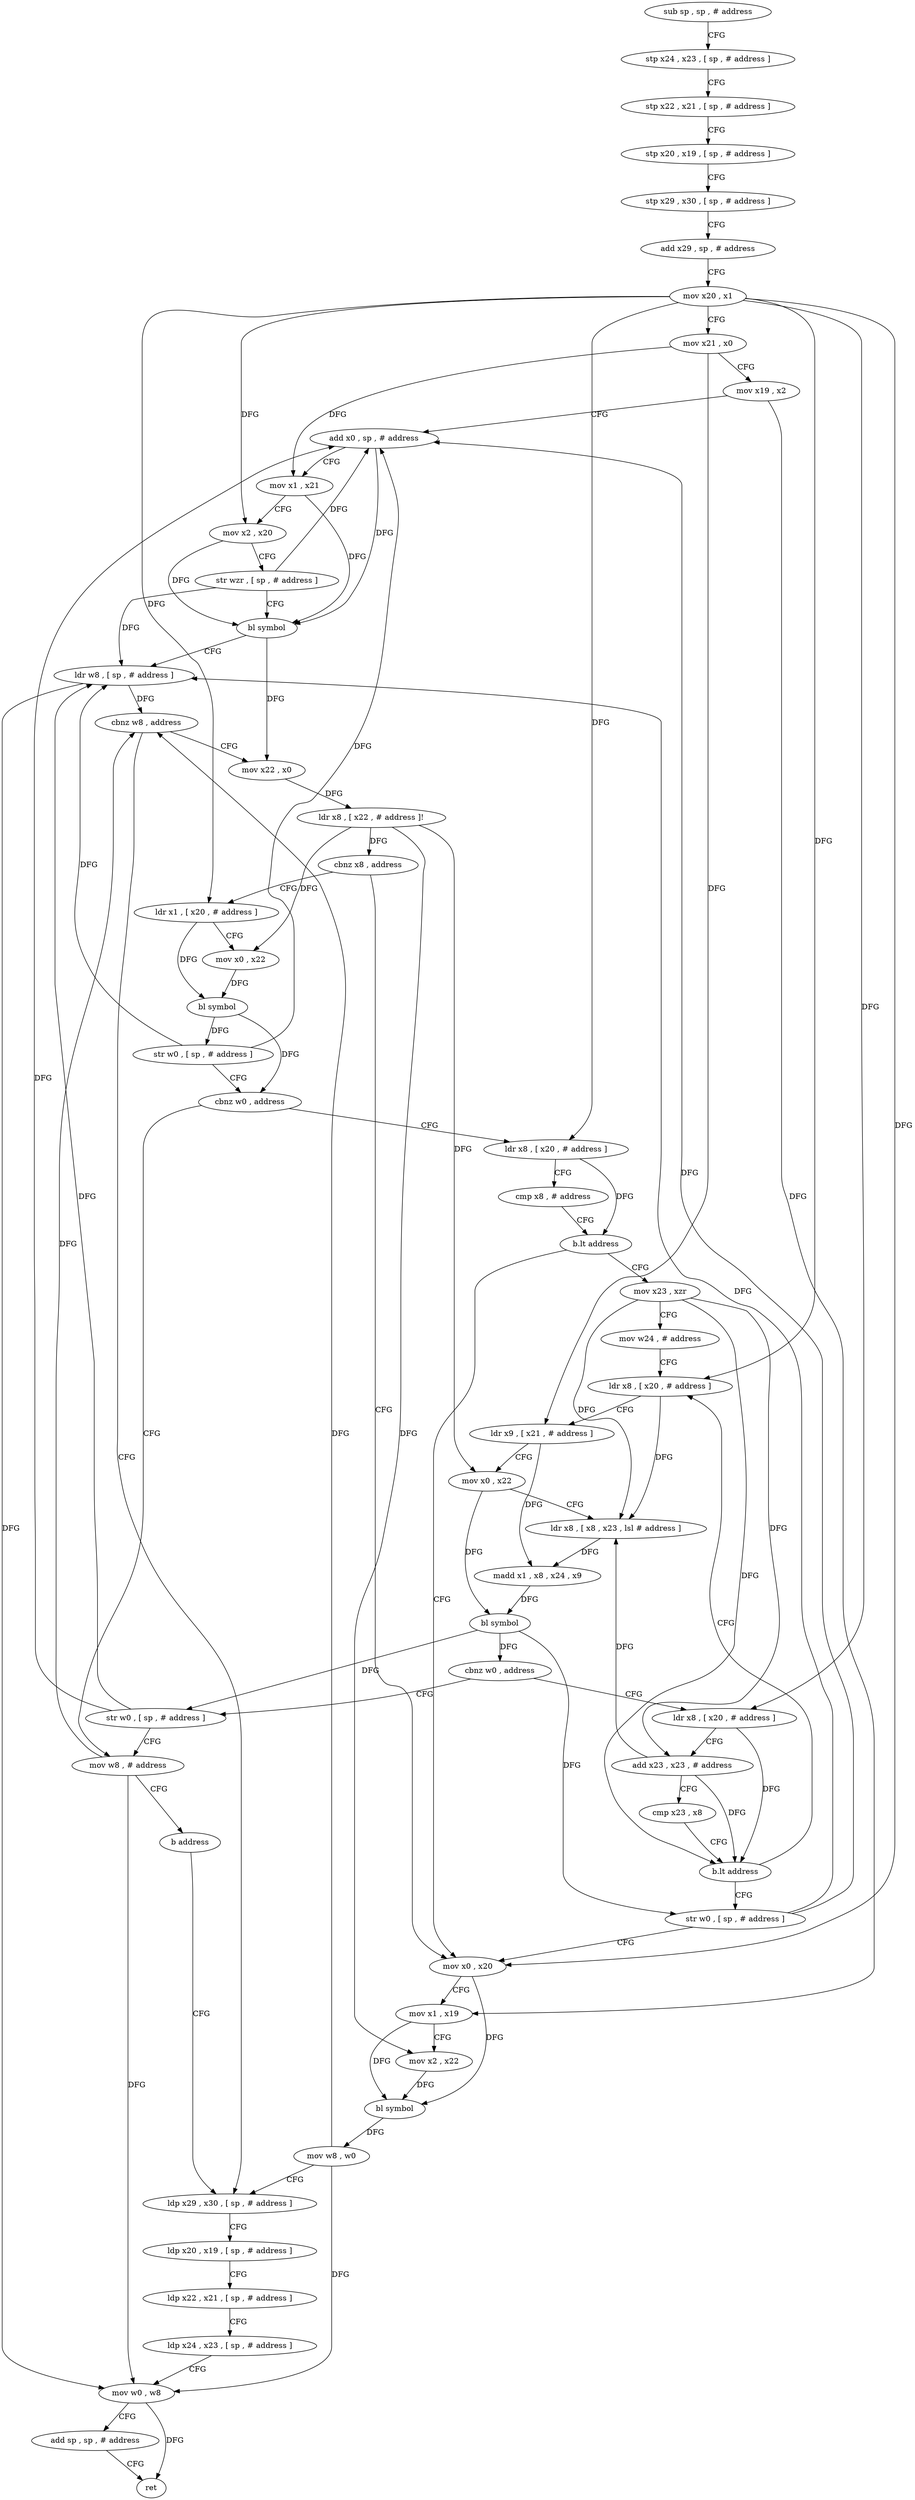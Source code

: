 digraph "func" {
"4259856" [label = "sub sp , sp , # address" ]
"4259860" [label = "stp x24 , x23 , [ sp , # address ]" ]
"4259864" [label = "stp x22 , x21 , [ sp , # address ]" ]
"4259868" [label = "stp x20 , x19 , [ sp , # address ]" ]
"4259872" [label = "stp x29 , x30 , [ sp , # address ]" ]
"4259876" [label = "add x29 , sp , # address" ]
"4259880" [label = "mov x20 , x1" ]
"4259884" [label = "mov x21 , x0" ]
"4259888" [label = "mov x19 , x2" ]
"4259892" [label = "add x0 , sp , # address" ]
"4259896" [label = "mov x1 , x21" ]
"4259900" [label = "mov x2 , x20" ]
"4259904" [label = "str wzr , [ sp , # address ]" ]
"4259908" [label = "bl symbol" ]
"4259912" [label = "ldr w8 , [ sp , # address ]" ]
"4259916" [label = "cbnz w8 , address" ]
"4260040" [label = "ldp x29 , x30 , [ sp , # address ]" ]
"4259920" [label = "mov x22 , x0" ]
"4260044" [label = "ldp x20 , x19 , [ sp , # address ]" ]
"4260048" [label = "ldp x22 , x21 , [ sp , # address ]" ]
"4260052" [label = "ldp x24 , x23 , [ sp , # address ]" ]
"4260056" [label = "mov w0 , w8" ]
"4260060" [label = "add sp , sp , # address" ]
"4260064" [label = "ret" ]
"4259924" [label = "ldr x8 , [ x22 , # address ]!" ]
"4259928" [label = "cbnz x8 , address" ]
"4260020" [label = "mov x0 , x20" ]
"4259932" [label = "ldr x1 , [ x20 , # address ]" ]
"4260024" [label = "mov x1 , x19" ]
"4260028" [label = "mov x2 , x22" ]
"4260032" [label = "bl symbol" ]
"4260036" [label = "mov w8 , w0" ]
"4259936" [label = "mov x0 , x22" ]
"4259940" [label = "bl symbol" ]
"4259944" [label = "str w0 , [ sp , # address ]" ]
"4259948" [label = "cbnz w0 , address" ]
"4260072" [label = "mov w8 , # address" ]
"4259952" [label = "ldr x8 , [ x20 , # address ]" ]
"4260076" [label = "b address" ]
"4259956" [label = "cmp x8 , # address" ]
"4259960" [label = "b.lt address" ]
"4259964" [label = "mov x23 , xzr" ]
"4259968" [label = "mov w24 , # address" ]
"4259972" [label = "ldr x8 , [ x20 , # address ]" ]
"4260068" [label = "str w0 , [ sp , # address ]" ]
"4260000" [label = "ldr x8 , [ x20 , # address ]" ]
"4260004" [label = "add x23 , x23 , # address" ]
"4260008" [label = "cmp x23 , x8" ]
"4260012" [label = "b.lt address" ]
"4260016" [label = "str w0 , [ sp , # address ]" ]
"4259976" [label = "ldr x9 , [ x21 , # address ]" ]
"4259980" [label = "mov x0 , x22" ]
"4259984" [label = "ldr x8 , [ x8 , x23 , lsl # address ]" ]
"4259988" [label = "madd x1 , x8 , x24 , x9" ]
"4259992" [label = "bl symbol" ]
"4259996" [label = "cbnz w0 , address" ]
"4259856" -> "4259860" [ label = "CFG" ]
"4259860" -> "4259864" [ label = "CFG" ]
"4259864" -> "4259868" [ label = "CFG" ]
"4259868" -> "4259872" [ label = "CFG" ]
"4259872" -> "4259876" [ label = "CFG" ]
"4259876" -> "4259880" [ label = "CFG" ]
"4259880" -> "4259884" [ label = "CFG" ]
"4259880" -> "4259900" [ label = "DFG" ]
"4259880" -> "4260020" [ label = "DFG" ]
"4259880" -> "4259932" [ label = "DFG" ]
"4259880" -> "4259952" [ label = "DFG" ]
"4259880" -> "4259972" [ label = "DFG" ]
"4259880" -> "4260000" [ label = "DFG" ]
"4259884" -> "4259888" [ label = "CFG" ]
"4259884" -> "4259896" [ label = "DFG" ]
"4259884" -> "4259976" [ label = "DFG" ]
"4259888" -> "4259892" [ label = "CFG" ]
"4259888" -> "4260024" [ label = "DFG" ]
"4259892" -> "4259896" [ label = "CFG" ]
"4259892" -> "4259908" [ label = "DFG" ]
"4259896" -> "4259900" [ label = "CFG" ]
"4259896" -> "4259908" [ label = "DFG" ]
"4259900" -> "4259904" [ label = "CFG" ]
"4259900" -> "4259908" [ label = "DFG" ]
"4259904" -> "4259908" [ label = "CFG" ]
"4259904" -> "4259892" [ label = "DFG" ]
"4259904" -> "4259912" [ label = "DFG" ]
"4259908" -> "4259912" [ label = "CFG" ]
"4259908" -> "4259920" [ label = "DFG" ]
"4259912" -> "4259916" [ label = "DFG" ]
"4259912" -> "4260056" [ label = "DFG" ]
"4259916" -> "4260040" [ label = "CFG" ]
"4259916" -> "4259920" [ label = "CFG" ]
"4260040" -> "4260044" [ label = "CFG" ]
"4259920" -> "4259924" [ label = "DFG" ]
"4260044" -> "4260048" [ label = "CFG" ]
"4260048" -> "4260052" [ label = "CFG" ]
"4260052" -> "4260056" [ label = "CFG" ]
"4260056" -> "4260060" [ label = "CFG" ]
"4260056" -> "4260064" [ label = "DFG" ]
"4260060" -> "4260064" [ label = "CFG" ]
"4259924" -> "4259928" [ label = "DFG" ]
"4259924" -> "4260028" [ label = "DFG" ]
"4259924" -> "4259936" [ label = "DFG" ]
"4259924" -> "4259980" [ label = "DFG" ]
"4259928" -> "4260020" [ label = "CFG" ]
"4259928" -> "4259932" [ label = "CFG" ]
"4260020" -> "4260024" [ label = "CFG" ]
"4260020" -> "4260032" [ label = "DFG" ]
"4259932" -> "4259936" [ label = "CFG" ]
"4259932" -> "4259940" [ label = "DFG" ]
"4260024" -> "4260028" [ label = "CFG" ]
"4260024" -> "4260032" [ label = "DFG" ]
"4260028" -> "4260032" [ label = "DFG" ]
"4260032" -> "4260036" [ label = "DFG" ]
"4260036" -> "4260040" [ label = "CFG" ]
"4260036" -> "4259916" [ label = "DFG" ]
"4260036" -> "4260056" [ label = "DFG" ]
"4259936" -> "4259940" [ label = "DFG" ]
"4259940" -> "4259944" [ label = "DFG" ]
"4259940" -> "4259948" [ label = "DFG" ]
"4259944" -> "4259948" [ label = "CFG" ]
"4259944" -> "4259892" [ label = "DFG" ]
"4259944" -> "4259912" [ label = "DFG" ]
"4259948" -> "4260072" [ label = "CFG" ]
"4259948" -> "4259952" [ label = "CFG" ]
"4260072" -> "4260076" [ label = "CFG" ]
"4260072" -> "4259916" [ label = "DFG" ]
"4260072" -> "4260056" [ label = "DFG" ]
"4259952" -> "4259956" [ label = "CFG" ]
"4259952" -> "4259960" [ label = "DFG" ]
"4260076" -> "4260040" [ label = "CFG" ]
"4259956" -> "4259960" [ label = "CFG" ]
"4259960" -> "4260020" [ label = "CFG" ]
"4259960" -> "4259964" [ label = "CFG" ]
"4259964" -> "4259968" [ label = "CFG" ]
"4259964" -> "4259984" [ label = "DFG" ]
"4259964" -> "4260004" [ label = "DFG" ]
"4259964" -> "4260012" [ label = "DFG" ]
"4259968" -> "4259972" [ label = "CFG" ]
"4259972" -> "4259976" [ label = "CFG" ]
"4259972" -> "4259984" [ label = "DFG" ]
"4260068" -> "4260072" [ label = "CFG" ]
"4260068" -> "4259892" [ label = "DFG" ]
"4260068" -> "4259912" [ label = "DFG" ]
"4260000" -> "4260004" [ label = "CFG" ]
"4260000" -> "4260012" [ label = "DFG" ]
"4260004" -> "4260008" [ label = "CFG" ]
"4260004" -> "4259984" [ label = "DFG" ]
"4260004" -> "4260012" [ label = "DFG" ]
"4260008" -> "4260012" [ label = "CFG" ]
"4260012" -> "4259972" [ label = "CFG" ]
"4260012" -> "4260016" [ label = "CFG" ]
"4260016" -> "4260020" [ label = "CFG" ]
"4260016" -> "4259892" [ label = "DFG" ]
"4260016" -> "4259912" [ label = "DFG" ]
"4259976" -> "4259980" [ label = "CFG" ]
"4259976" -> "4259988" [ label = "DFG" ]
"4259980" -> "4259984" [ label = "CFG" ]
"4259980" -> "4259992" [ label = "DFG" ]
"4259984" -> "4259988" [ label = "DFG" ]
"4259988" -> "4259992" [ label = "DFG" ]
"4259992" -> "4259996" [ label = "DFG" ]
"4259992" -> "4260068" [ label = "DFG" ]
"4259992" -> "4260016" [ label = "DFG" ]
"4259996" -> "4260068" [ label = "CFG" ]
"4259996" -> "4260000" [ label = "CFG" ]
}

